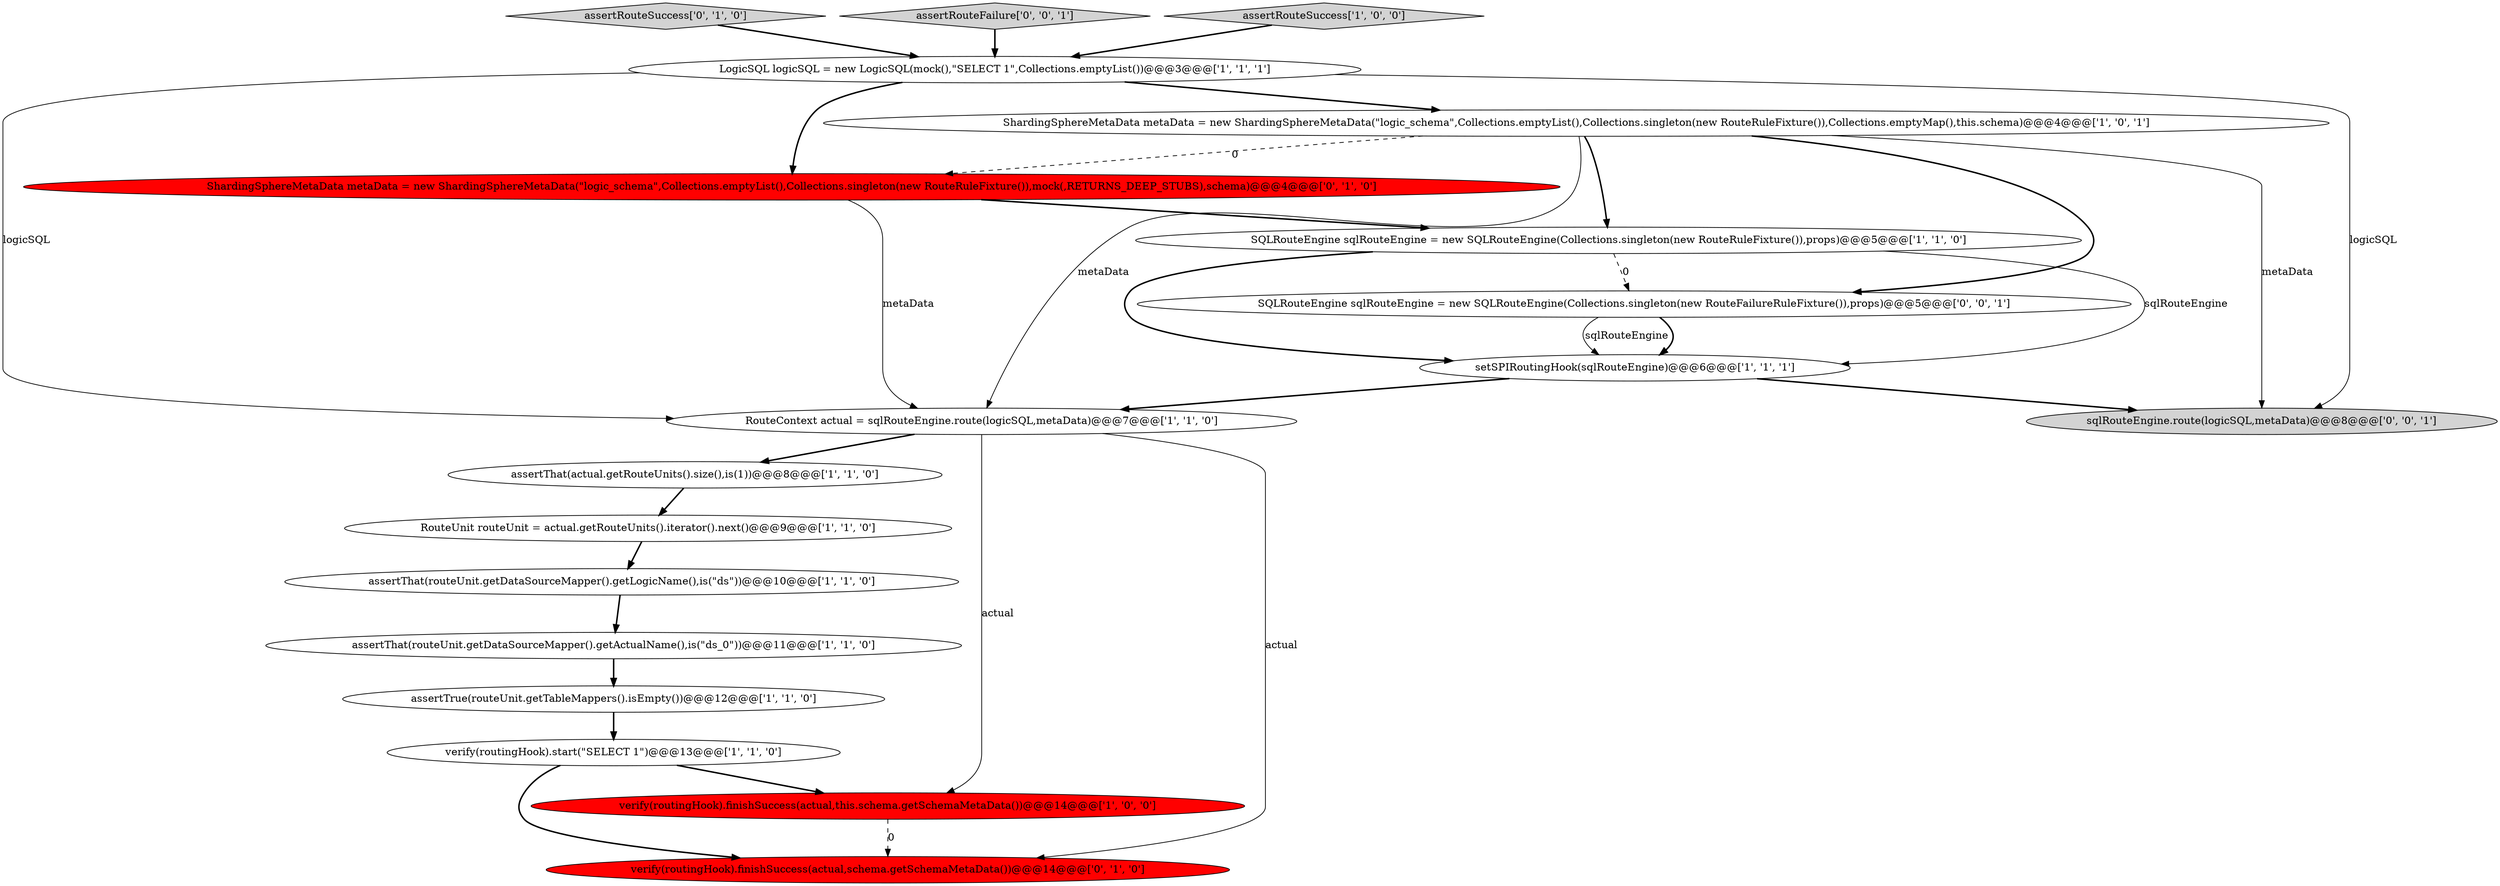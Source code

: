 digraph {
15 [style = filled, label = "assertRouteSuccess['0', '1', '0']", fillcolor = lightgray, shape = diamond image = "AAA0AAABBB2BBB"];
6 [style = filled, label = "RouteContext actual = sqlRouteEngine.route(logicSQL,metaData)@@@7@@@['1', '1', '0']", fillcolor = white, shape = ellipse image = "AAA0AAABBB1BBB"];
16 [style = filled, label = "sqlRouteEngine.route(logicSQL,metaData)@@@8@@@['0', '0', '1']", fillcolor = lightgray, shape = ellipse image = "AAA0AAABBB3BBB"];
17 [style = filled, label = "SQLRouteEngine sqlRouteEngine = new SQLRouteEngine(Collections.singleton(new RouteFailureRuleFixture()),props)@@@5@@@['0', '0', '1']", fillcolor = white, shape = ellipse image = "AAA0AAABBB3BBB"];
18 [style = filled, label = "assertRouteFailure['0', '0', '1']", fillcolor = lightgray, shape = diamond image = "AAA0AAABBB3BBB"];
0 [style = filled, label = "SQLRouteEngine sqlRouteEngine = new SQLRouteEngine(Collections.singleton(new RouteRuleFixture()),props)@@@5@@@['1', '1', '0']", fillcolor = white, shape = ellipse image = "AAA0AAABBB1BBB"];
11 [style = filled, label = "assertThat(actual.getRouteUnits().size(),is(1))@@@8@@@['1', '1', '0']", fillcolor = white, shape = ellipse image = "AAA0AAABBB1BBB"];
2 [style = filled, label = "LogicSQL logicSQL = new LogicSQL(mock(),\"SELECT 1\",Collections.emptyList())@@@3@@@['1', '1', '1']", fillcolor = white, shape = ellipse image = "AAA0AAABBB1BBB"];
1 [style = filled, label = "RouteUnit routeUnit = actual.getRouteUnits().iterator().next()@@@9@@@['1', '1', '0']", fillcolor = white, shape = ellipse image = "AAA0AAABBB1BBB"];
10 [style = filled, label = "verify(routingHook).finishSuccess(actual,this.schema.getSchemaMetaData())@@@14@@@['1', '0', '0']", fillcolor = red, shape = ellipse image = "AAA1AAABBB1BBB"];
12 [style = filled, label = "assertThat(routeUnit.getDataSourceMapper().getActualName(),is(\"ds_0\"))@@@11@@@['1', '1', '0']", fillcolor = white, shape = ellipse image = "AAA0AAABBB1BBB"];
5 [style = filled, label = "assertRouteSuccess['1', '0', '0']", fillcolor = lightgray, shape = diamond image = "AAA0AAABBB1BBB"];
13 [style = filled, label = "ShardingSphereMetaData metaData = new ShardingSphereMetaData(\"logic_schema\",Collections.emptyList(),Collections.singleton(new RouteRuleFixture()),mock(,RETURNS_DEEP_STUBS),schema)@@@4@@@['0', '1', '0']", fillcolor = red, shape = ellipse image = "AAA1AAABBB2BBB"];
8 [style = filled, label = "assertTrue(routeUnit.getTableMappers().isEmpty())@@@12@@@['1', '1', '0']", fillcolor = white, shape = ellipse image = "AAA0AAABBB1BBB"];
9 [style = filled, label = "verify(routingHook).start(\"SELECT 1\")@@@13@@@['1', '1', '0']", fillcolor = white, shape = ellipse image = "AAA0AAABBB1BBB"];
4 [style = filled, label = "assertThat(routeUnit.getDataSourceMapper().getLogicName(),is(\"ds\"))@@@10@@@['1', '1', '0']", fillcolor = white, shape = ellipse image = "AAA0AAABBB1BBB"];
14 [style = filled, label = "verify(routingHook).finishSuccess(actual,schema.getSchemaMetaData())@@@14@@@['0', '1', '0']", fillcolor = red, shape = ellipse image = "AAA1AAABBB2BBB"];
7 [style = filled, label = "ShardingSphereMetaData metaData = new ShardingSphereMetaData(\"logic_schema\",Collections.emptyList(),Collections.singleton(new RouteRuleFixture()),Collections.emptyMap(),this.schema)@@@4@@@['1', '0', '1']", fillcolor = white, shape = ellipse image = "AAA0AAABBB1BBB"];
3 [style = filled, label = "setSPIRoutingHook(sqlRouteEngine)@@@6@@@['1', '1', '1']", fillcolor = white, shape = ellipse image = "AAA0AAABBB1BBB"];
0->3 [style = bold, label=""];
7->6 [style = solid, label="metaData"];
1->4 [style = bold, label=""];
15->2 [style = bold, label=""];
7->17 [style = bold, label=""];
11->1 [style = bold, label=""];
7->16 [style = solid, label="metaData"];
3->6 [style = bold, label=""];
7->0 [style = bold, label=""];
9->10 [style = bold, label=""];
3->16 [style = bold, label=""];
18->2 [style = bold, label=""];
6->14 [style = solid, label="actual"];
0->17 [style = dashed, label="0"];
2->16 [style = solid, label="logicSQL"];
2->13 [style = bold, label=""];
13->6 [style = solid, label="metaData"];
6->10 [style = solid, label="actual"];
5->2 [style = bold, label=""];
12->8 [style = bold, label=""];
6->11 [style = bold, label=""];
8->9 [style = bold, label=""];
9->14 [style = bold, label=""];
17->3 [style = bold, label=""];
7->13 [style = dashed, label="0"];
4->12 [style = bold, label=""];
0->3 [style = solid, label="sqlRouteEngine"];
2->7 [style = bold, label=""];
17->3 [style = solid, label="sqlRouteEngine"];
2->6 [style = solid, label="logicSQL"];
10->14 [style = dashed, label="0"];
13->0 [style = bold, label=""];
}
